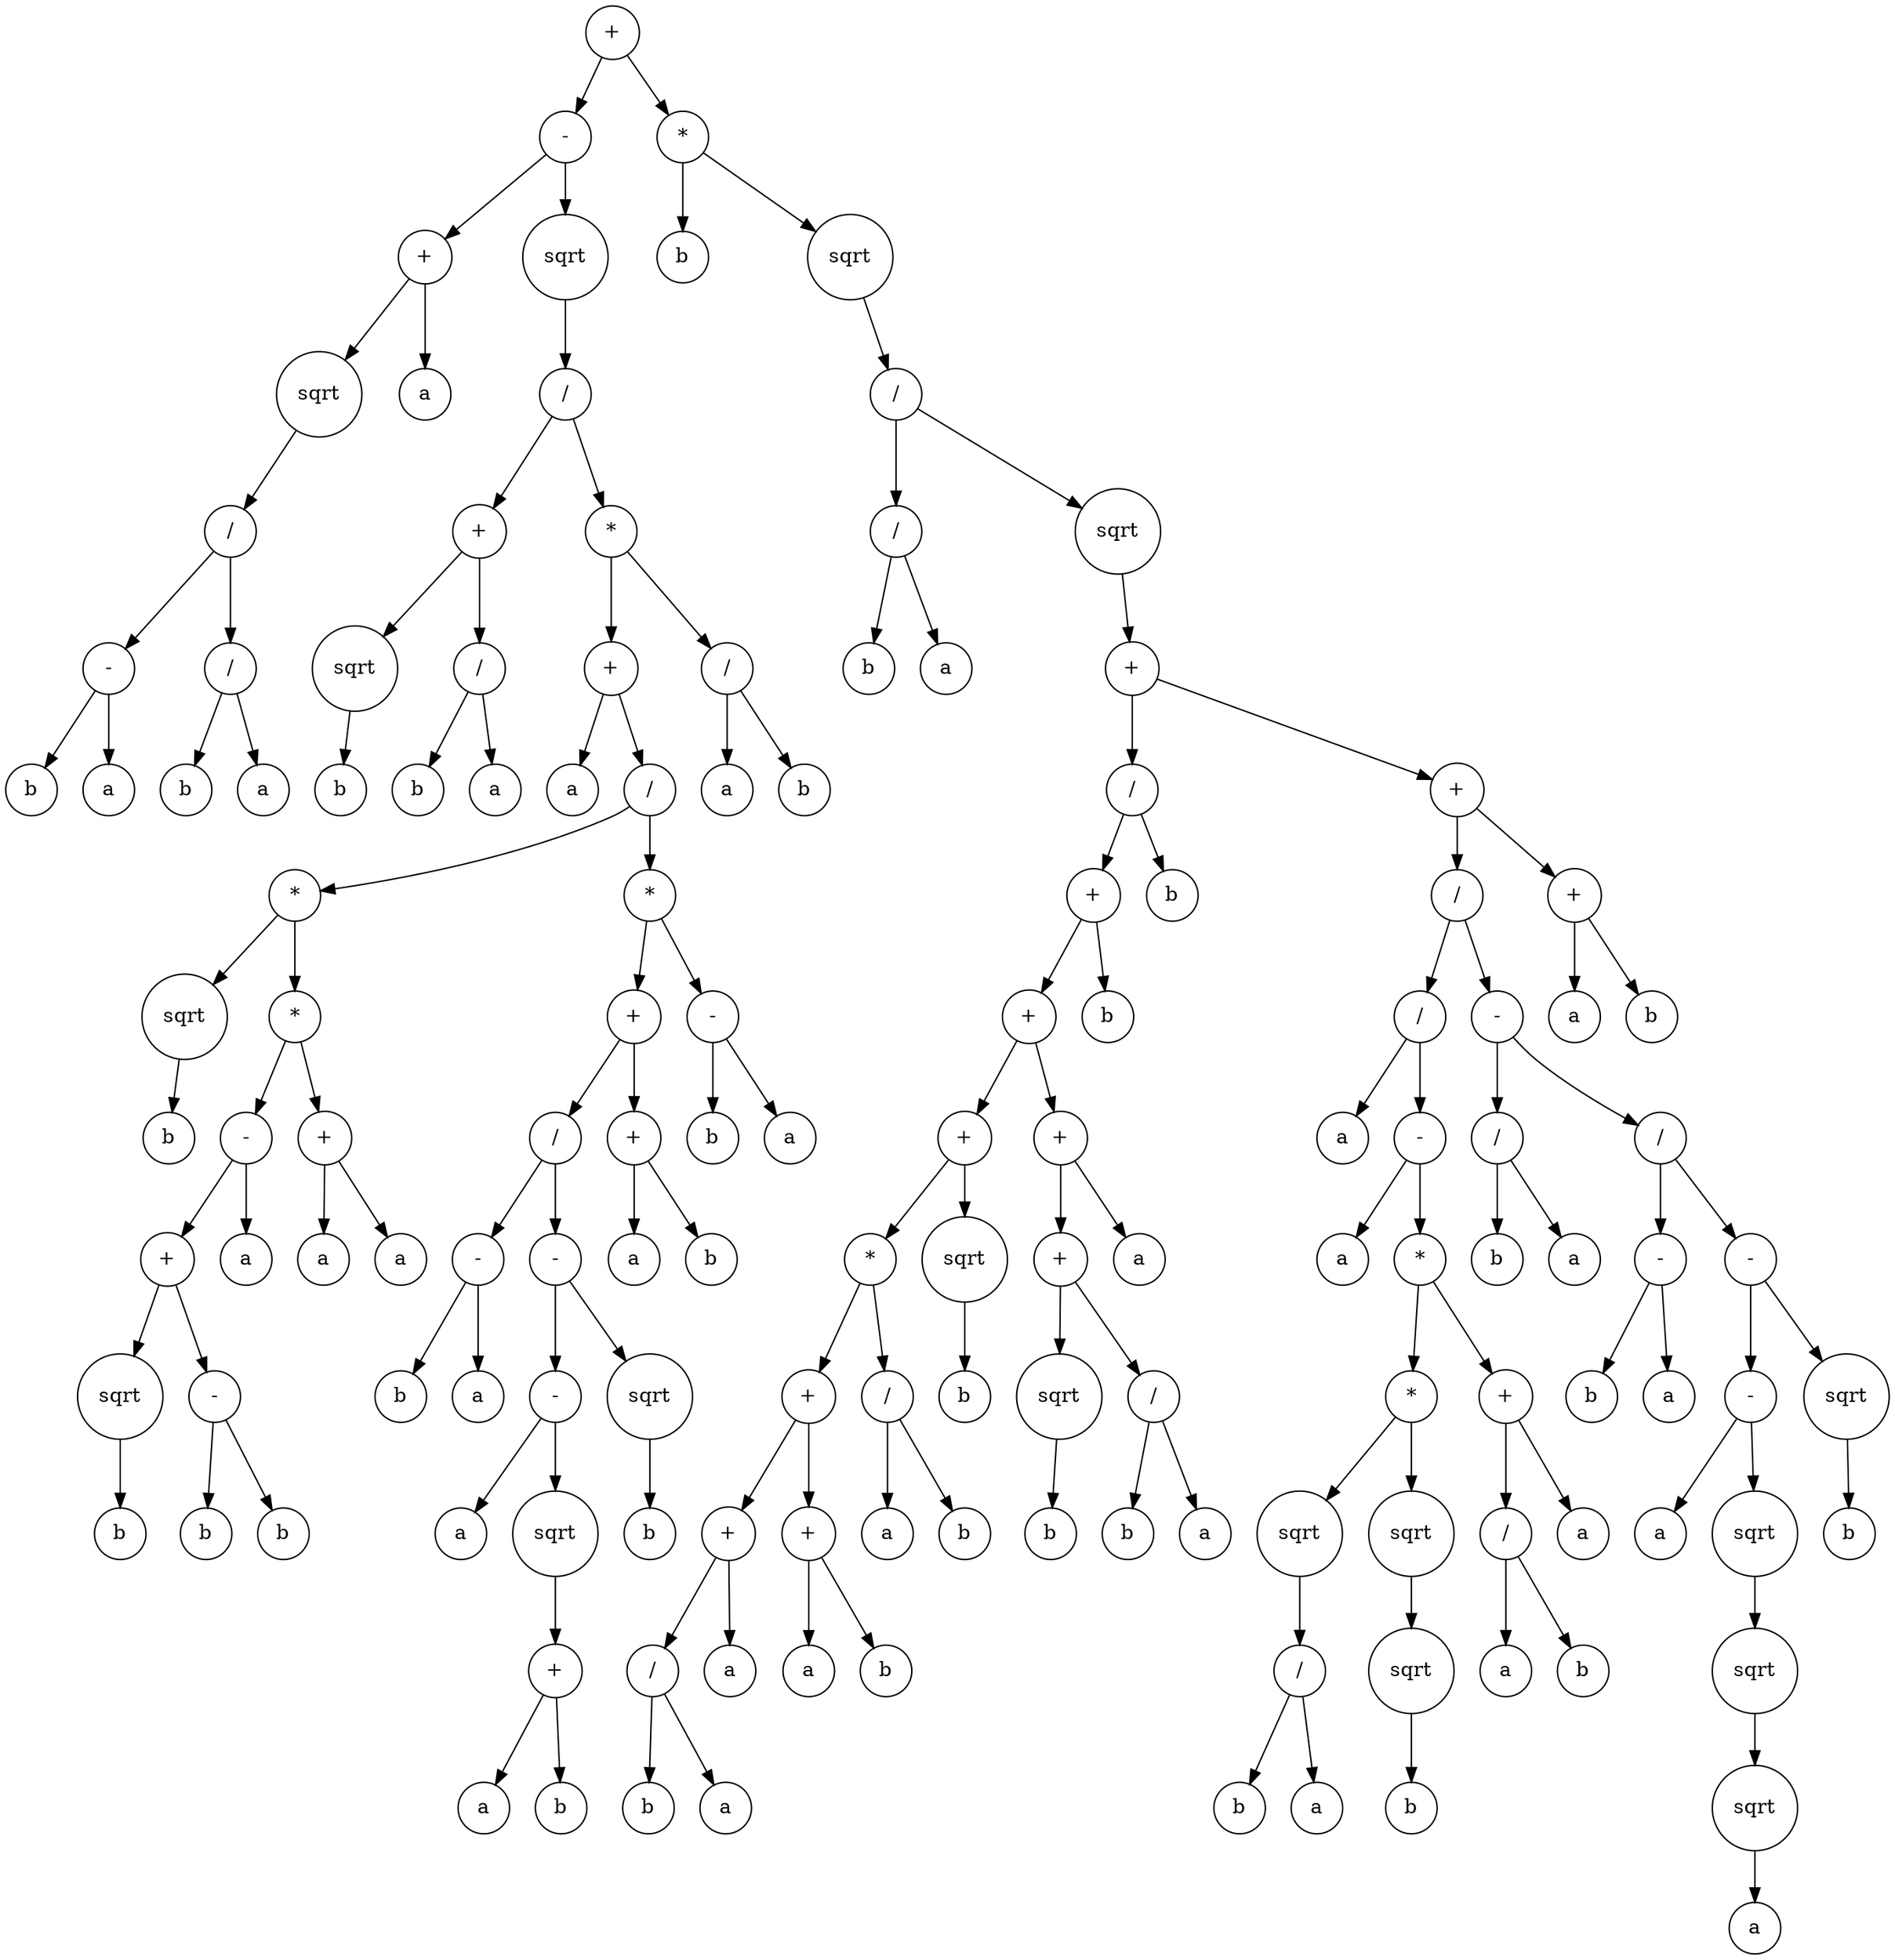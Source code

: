 digraph g {
graph [ordering=out];
node [shape=circle];
n[label = "+"];
n0[label = "-"];
n00[label = "+"];
n000[label = "sqrt"];
n0000[label = "/"];
n00000[label = "-"];
n000000[label = "b"];
n00000 -> n000000;
n000001[label = "a"];
n00000 -> n000001;
n0000 -> n00000;
n00001[label = "/"];
n000010[label = "b"];
n00001 -> n000010;
n000011[label = "a"];
n00001 -> n000011;
n0000 -> n00001;
n000 -> n0000;
n00 -> n000;
n001[label = "a"];
n00 -> n001;
n0 -> n00;
n01[label = "sqrt"];
n010[label = "/"];
n0100[label = "+"];
n01000[label = "sqrt"];
n010000[label = "b"];
n01000 -> n010000;
n0100 -> n01000;
n01001[label = "/"];
n010010[label = "b"];
n01001 -> n010010;
n010011[label = "a"];
n01001 -> n010011;
n0100 -> n01001;
n010 -> n0100;
n0101[label = "*"];
n01010[label = "+"];
n010100[label = "a"];
n01010 -> n010100;
n010101[label = "/"];
n0101010[label = "*"];
n01010100[label = "sqrt"];
n010101000[label = "b"];
n01010100 -> n010101000;
n0101010 -> n01010100;
n01010101[label = "*"];
n010101010[label = "-"];
n0101010100[label = "+"];
n01010101000[label = "sqrt"];
n010101010000[label = "b"];
n01010101000 -> n010101010000;
n0101010100 -> n01010101000;
n01010101001[label = "-"];
n010101010010[label = "b"];
n01010101001 -> n010101010010;
n010101010011[label = "b"];
n01010101001 -> n010101010011;
n0101010100 -> n01010101001;
n010101010 -> n0101010100;
n0101010101[label = "a"];
n010101010 -> n0101010101;
n01010101 -> n010101010;
n010101011[label = "+"];
n0101010110[label = "a"];
n010101011 -> n0101010110;
n0101010111[label = "a"];
n010101011 -> n0101010111;
n01010101 -> n010101011;
n0101010 -> n01010101;
n010101 -> n0101010;
n0101011[label = "*"];
n01010110[label = "+"];
n010101100[label = "/"];
n0101011000[label = "-"];
n01010110000[label = "b"];
n0101011000 -> n01010110000;
n01010110001[label = "a"];
n0101011000 -> n01010110001;
n010101100 -> n0101011000;
n0101011001[label = "-"];
n01010110010[label = "-"];
n010101100100[label = "a"];
n01010110010 -> n010101100100;
n010101100101[label = "sqrt"];
n0101011001010[label = "+"];
n01010110010100[label = "a"];
n0101011001010 -> n01010110010100;
n01010110010101[label = "b"];
n0101011001010 -> n01010110010101;
n010101100101 -> n0101011001010;
n01010110010 -> n010101100101;
n0101011001 -> n01010110010;
n01010110011[label = "sqrt"];
n010101100110[label = "b"];
n01010110011 -> n010101100110;
n0101011001 -> n01010110011;
n010101100 -> n0101011001;
n01010110 -> n010101100;
n010101101[label = "+"];
n0101011010[label = "a"];
n010101101 -> n0101011010;
n0101011011[label = "b"];
n010101101 -> n0101011011;
n01010110 -> n010101101;
n0101011 -> n01010110;
n01010111[label = "-"];
n010101110[label = "b"];
n01010111 -> n010101110;
n010101111[label = "a"];
n01010111 -> n010101111;
n0101011 -> n01010111;
n010101 -> n0101011;
n01010 -> n010101;
n0101 -> n01010;
n01011[label = "/"];
n010110[label = "a"];
n01011 -> n010110;
n010111[label = "b"];
n01011 -> n010111;
n0101 -> n01011;
n010 -> n0101;
n01 -> n010;
n0 -> n01;
n -> n0;
n1[label = "*"];
n10[label = "b"];
n1 -> n10;
n11[label = "sqrt"];
n110[label = "/"];
n1100[label = "/"];
n11000[label = "b"];
n1100 -> n11000;
n11001[label = "a"];
n1100 -> n11001;
n110 -> n1100;
n1101[label = "sqrt"];
n11010[label = "+"];
n110100[label = "/"];
n1101000[label = "+"];
n11010000[label = "+"];
n110100000[label = "+"];
n1101000000[label = "*"];
n11010000000[label = "+"];
n110100000000[label = "+"];
n1101000000000[label = "/"];
n11010000000000[label = "b"];
n1101000000000 -> n11010000000000;
n11010000000001[label = "a"];
n1101000000000 -> n11010000000001;
n110100000000 -> n1101000000000;
n1101000000001[label = "a"];
n110100000000 -> n1101000000001;
n11010000000 -> n110100000000;
n110100000001[label = "+"];
n1101000000010[label = "a"];
n110100000001 -> n1101000000010;
n1101000000011[label = "b"];
n110100000001 -> n1101000000011;
n11010000000 -> n110100000001;
n1101000000 -> n11010000000;
n11010000001[label = "/"];
n110100000010[label = "a"];
n11010000001 -> n110100000010;
n110100000011[label = "b"];
n11010000001 -> n110100000011;
n1101000000 -> n11010000001;
n110100000 -> n1101000000;
n1101000001[label = "sqrt"];
n11010000010[label = "b"];
n1101000001 -> n11010000010;
n110100000 -> n1101000001;
n11010000 -> n110100000;
n110100001[label = "+"];
n1101000010[label = "+"];
n11010000100[label = "sqrt"];
n110100001000[label = "b"];
n11010000100 -> n110100001000;
n1101000010 -> n11010000100;
n11010000101[label = "/"];
n110100001010[label = "b"];
n11010000101 -> n110100001010;
n110100001011[label = "a"];
n11010000101 -> n110100001011;
n1101000010 -> n11010000101;
n110100001 -> n1101000010;
n1101000011[label = "a"];
n110100001 -> n1101000011;
n11010000 -> n110100001;
n1101000 -> n11010000;
n11010001[label = "b"];
n1101000 -> n11010001;
n110100 -> n1101000;
n1101001[label = "b"];
n110100 -> n1101001;
n11010 -> n110100;
n110101[label = "+"];
n1101010[label = "/"];
n11010100[label = "/"];
n110101000[label = "a"];
n11010100 -> n110101000;
n110101001[label = "-"];
n1101010010[label = "a"];
n110101001 -> n1101010010;
n1101010011[label = "*"];
n11010100110[label = "*"];
n110101001100[label = "sqrt"];
n1101010011000[label = "/"];
n11010100110000[label = "b"];
n1101010011000 -> n11010100110000;
n11010100110001[label = "a"];
n1101010011000 -> n11010100110001;
n110101001100 -> n1101010011000;
n11010100110 -> n110101001100;
n110101001101[label = "sqrt"];
n1101010011010[label = "sqrt"];
n11010100110100[label = "b"];
n1101010011010 -> n11010100110100;
n110101001101 -> n1101010011010;
n11010100110 -> n110101001101;
n1101010011 -> n11010100110;
n11010100111[label = "+"];
n110101001110[label = "/"];
n1101010011100[label = "a"];
n110101001110 -> n1101010011100;
n1101010011101[label = "b"];
n110101001110 -> n1101010011101;
n11010100111 -> n110101001110;
n110101001111[label = "a"];
n11010100111 -> n110101001111;
n1101010011 -> n11010100111;
n110101001 -> n1101010011;
n11010100 -> n110101001;
n1101010 -> n11010100;
n11010101[label = "-"];
n110101010[label = "/"];
n1101010100[label = "b"];
n110101010 -> n1101010100;
n1101010101[label = "a"];
n110101010 -> n1101010101;
n11010101 -> n110101010;
n110101011[label = "/"];
n1101010110[label = "-"];
n11010101100[label = "b"];
n1101010110 -> n11010101100;
n11010101101[label = "a"];
n1101010110 -> n11010101101;
n110101011 -> n1101010110;
n1101010111[label = "-"];
n11010101110[label = "-"];
n110101011100[label = "a"];
n11010101110 -> n110101011100;
n110101011101[label = "sqrt"];
n1101010111010[label = "sqrt"];
n11010101110100[label = "sqrt"];
n110101011101000[label = "a"];
n11010101110100 -> n110101011101000;
n1101010111010 -> n11010101110100;
n110101011101 -> n1101010111010;
n11010101110 -> n110101011101;
n1101010111 -> n11010101110;
n11010101111[label = "sqrt"];
n110101011110[label = "b"];
n11010101111 -> n110101011110;
n1101010111 -> n11010101111;
n110101011 -> n1101010111;
n11010101 -> n110101011;
n1101010 -> n11010101;
n110101 -> n1101010;
n1101011[label = "+"];
n11010110[label = "a"];
n1101011 -> n11010110;
n11010111[label = "b"];
n1101011 -> n11010111;
n110101 -> n1101011;
n11010 -> n110101;
n1101 -> n11010;
n110 -> n1101;
n11 -> n110;
n1 -> n11;
n -> n1;
}
